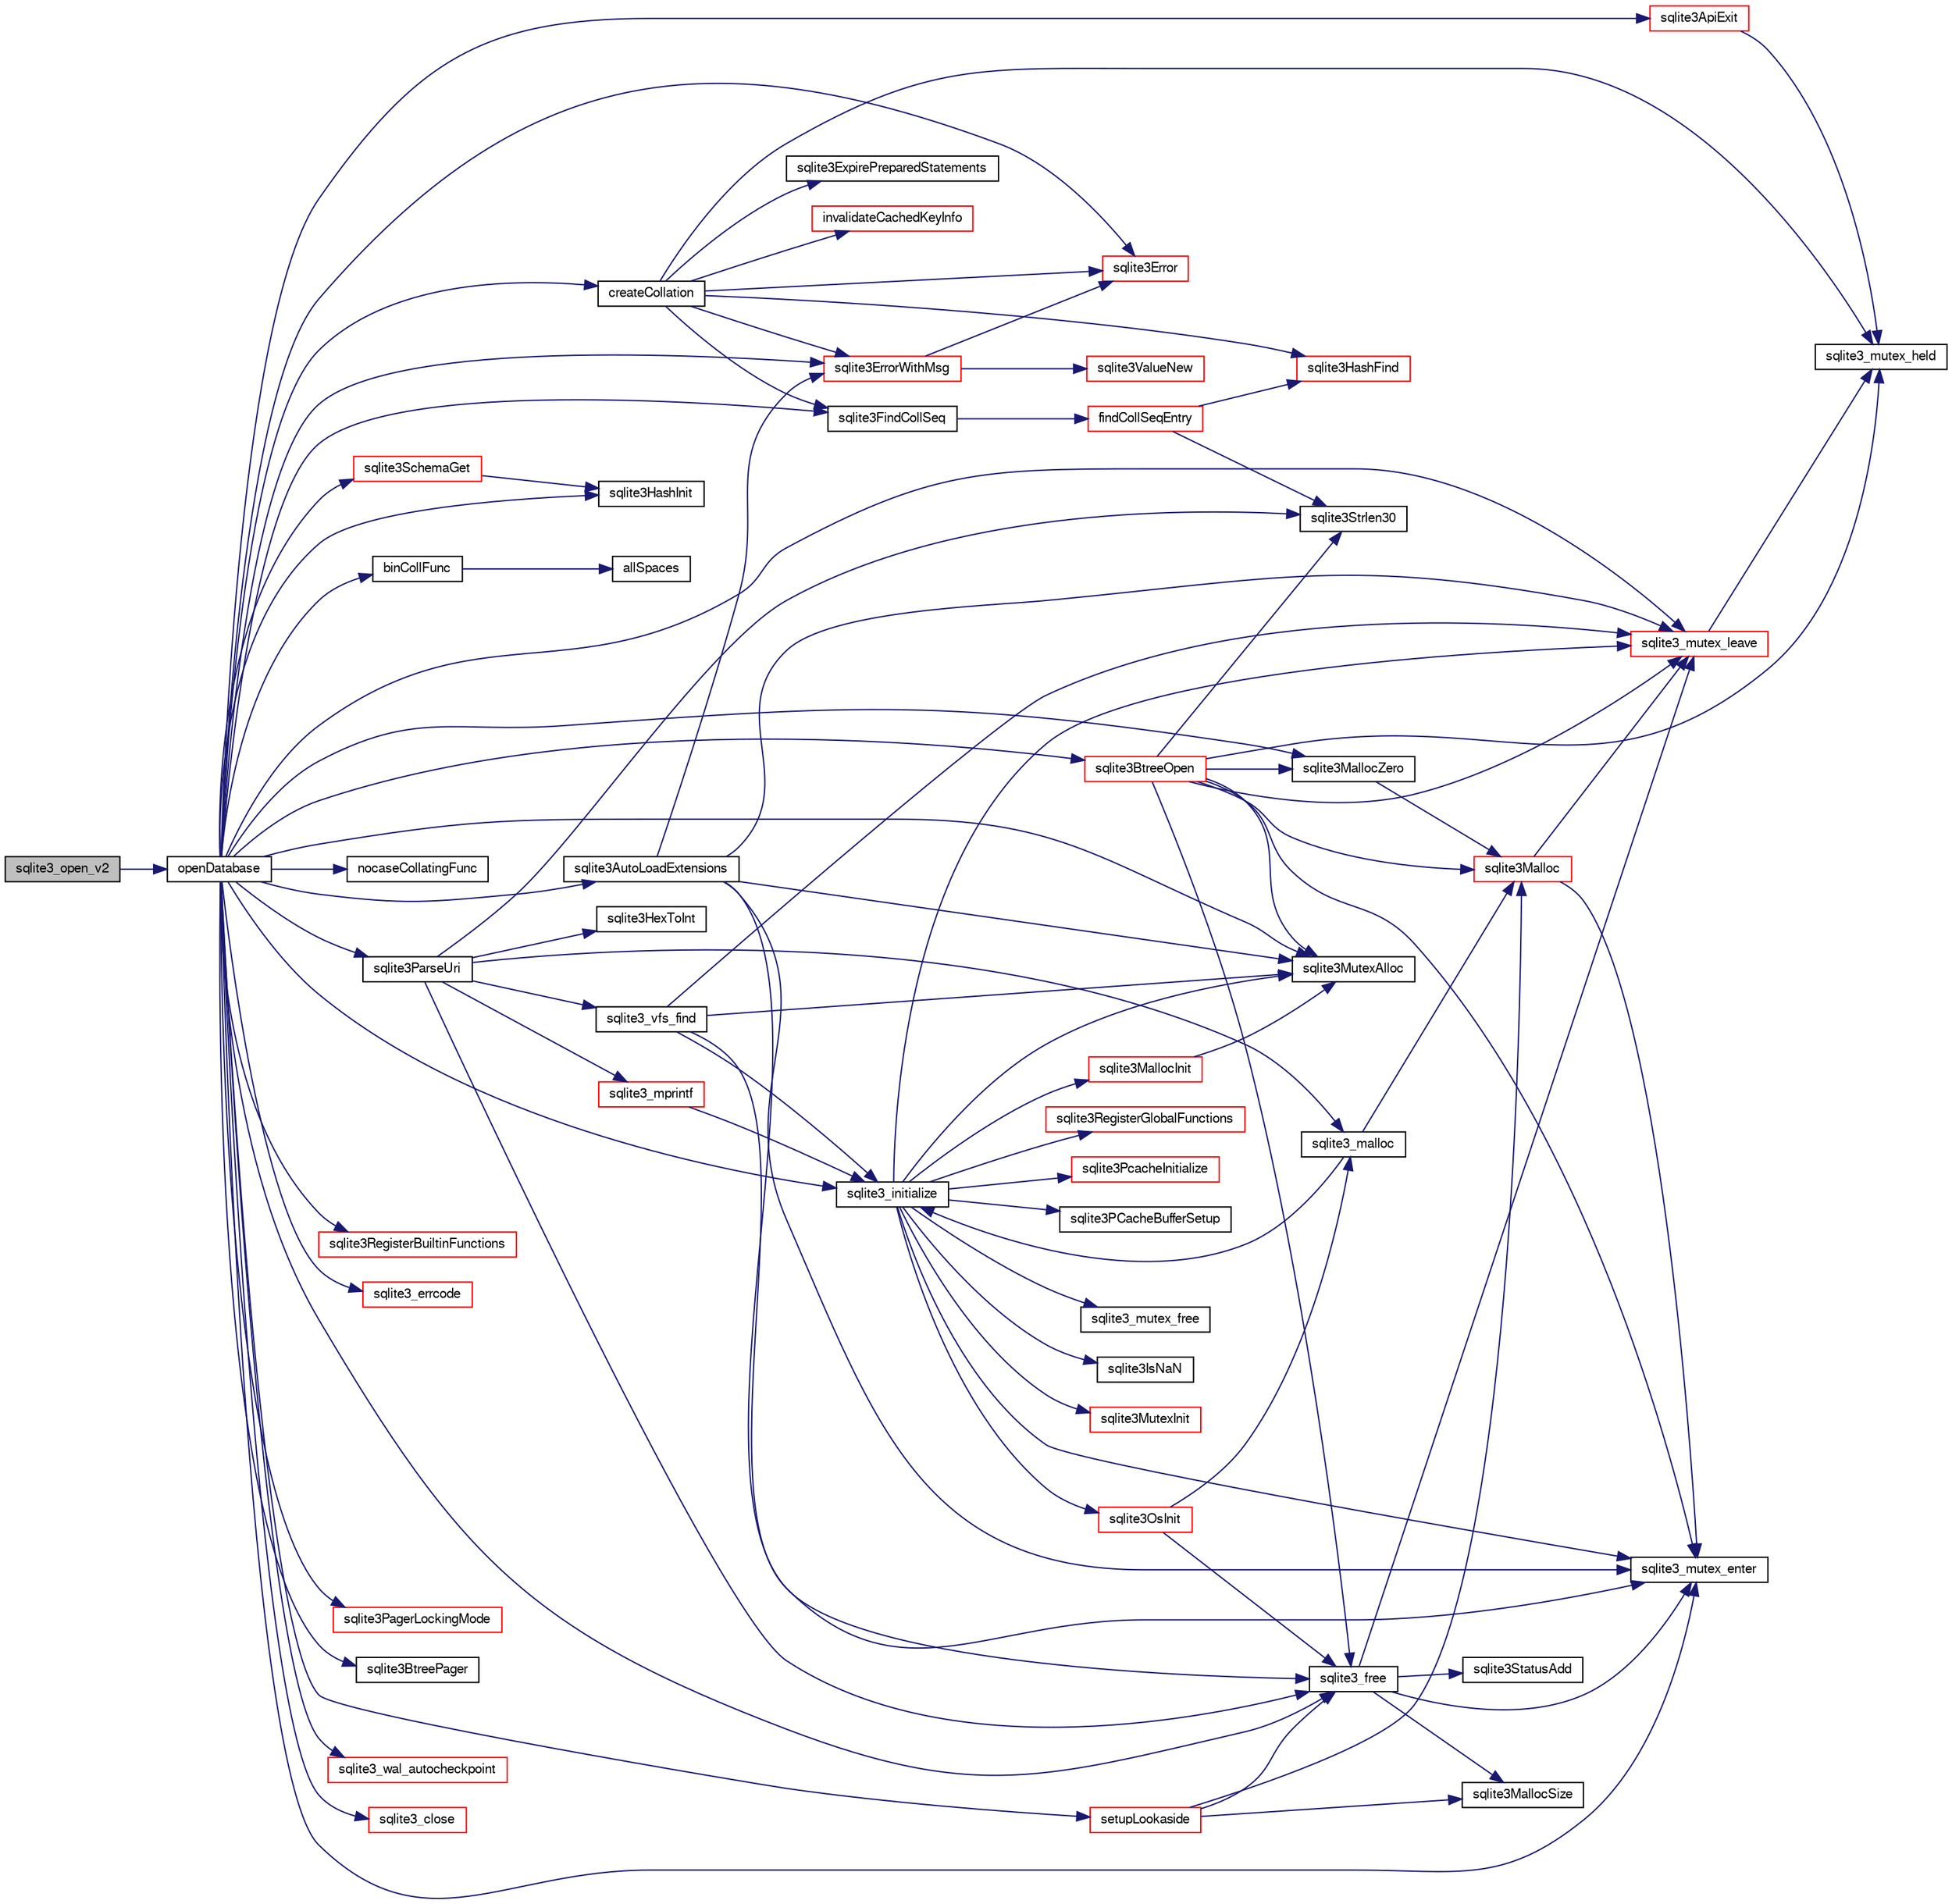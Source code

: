 digraph "sqlite3_open_v2"
{
  edge [fontname="FreeSans",fontsize="10",labelfontname="FreeSans",labelfontsize="10"];
  node [fontname="FreeSans",fontsize="10",shape=record];
  rankdir="LR";
  Node354017 [label="sqlite3_open_v2",height=0.2,width=0.4,color="black", fillcolor="grey75", style="filled", fontcolor="black"];
  Node354017 -> Node354018 [color="midnightblue",fontsize="10",style="solid",fontname="FreeSans"];
  Node354018 [label="openDatabase",height=0.2,width=0.4,color="black", fillcolor="white", style="filled",URL="$sqlite3_8c.html#a6a9c3bc3a64234e863413f41db473758"];
  Node354018 -> Node354019 [color="midnightblue",fontsize="10",style="solid",fontname="FreeSans"];
  Node354019 [label="sqlite3_initialize",height=0.2,width=0.4,color="black", fillcolor="white", style="filled",URL="$sqlite3_8c.html#ab0c0ee2d5d4cf8b28e9572296a8861df"];
  Node354019 -> Node354020 [color="midnightblue",fontsize="10",style="solid",fontname="FreeSans"];
  Node354020 [label="sqlite3MutexInit",height=0.2,width=0.4,color="red", fillcolor="white", style="filled",URL="$sqlite3_8c.html#a7906afcdd1cdb3d0007eb932398a1158"];
  Node354019 -> Node354050 [color="midnightblue",fontsize="10",style="solid",fontname="FreeSans"];
  Node354050 [label="sqlite3MutexAlloc",height=0.2,width=0.4,color="black", fillcolor="white", style="filled",URL="$sqlite3_8c.html#a0e3f432ee581f6876b590e7ad7e84e19"];
  Node354019 -> Node354027 [color="midnightblue",fontsize="10",style="solid",fontname="FreeSans"];
  Node354027 [label="sqlite3_mutex_enter",height=0.2,width=0.4,color="black", fillcolor="white", style="filled",URL="$sqlite3_8c.html#a1c12cde690bd89f104de5cbad12a6bf5"];
  Node354019 -> Node354051 [color="midnightblue",fontsize="10",style="solid",fontname="FreeSans"];
  Node354051 [label="sqlite3MallocInit",height=0.2,width=0.4,color="red", fillcolor="white", style="filled",URL="$sqlite3_8c.html#a9e06f9e7cad0d83ce80ab493c9533552"];
  Node354051 -> Node354050 [color="midnightblue",fontsize="10",style="solid",fontname="FreeSans"];
  Node354019 -> Node354033 [color="midnightblue",fontsize="10",style="solid",fontname="FreeSans"];
  Node354033 [label="sqlite3_mutex_leave",height=0.2,width=0.4,color="red", fillcolor="white", style="filled",URL="$sqlite3_8c.html#a5838d235601dbd3c1fa993555c6bcc93"];
  Node354033 -> Node354029 [color="midnightblue",fontsize="10",style="solid",fontname="FreeSans"];
  Node354029 [label="sqlite3_mutex_held",height=0.2,width=0.4,color="black", fillcolor="white", style="filled",URL="$sqlite3_8c.html#acf77da68932b6bc163c5e68547ecc3e7"];
  Node354019 -> Node354146 [color="midnightblue",fontsize="10",style="solid",fontname="FreeSans"];
  Node354146 [label="sqlite3RegisterGlobalFunctions",height=0.2,width=0.4,color="red", fillcolor="white", style="filled",URL="$sqlite3_8c.html#a9f75bd111010f29e1b8d74344473c4ec"];
  Node354019 -> Node354294 [color="midnightblue",fontsize="10",style="solid",fontname="FreeSans"];
  Node354294 [label="sqlite3PcacheInitialize",height=0.2,width=0.4,color="red", fillcolor="white", style="filled",URL="$sqlite3_8c.html#a2902c61ddc88bea002c4d69fe4052b1f"];
  Node354019 -> Node354295 [color="midnightblue",fontsize="10",style="solid",fontname="FreeSans"];
  Node354295 [label="sqlite3OsInit",height=0.2,width=0.4,color="red", fillcolor="white", style="filled",URL="$sqlite3_8c.html#afeaa886fe1ca086a30fd278b1d069762"];
  Node354295 -> Node354108 [color="midnightblue",fontsize="10",style="solid",fontname="FreeSans"];
  Node354108 [label="sqlite3_malloc",height=0.2,width=0.4,color="black", fillcolor="white", style="filled",URL="$sqlite3_8c.html#ac79dba55fc32b6a840cf5a9769bce7cd"];
  Node354108 -> Node354019 [color="midnightblue",fontsize="10",style="solid",fontname="FreeSans"];
  Node354108 -> Node354026 [color="midnightblue",fontsize="10",style="solid",fontname="FreeSans"];
  Node354026 [label="sqlite3Malloc",height=0.2,width=0.4,color="red", fillcolor="white", style="filled",URL="$sqlite3_8c.html#a361a2eaa846b1885f123abe46f5d8b2b"];
  Node354026 -> Node354027 [color="midnightblue",fontsize="10",style="solid",fontname="FreeSans"];
  Node354026 -> Node354033 [color="midnightblue",fontsize="10",style="solid",fontname="FreeSans"];
  Node354295 -> Node354038 [color="midnightblue",fontsize="10",style="solid",fontname="FreeSans"];
  Node354038 [label="sqlite3_free",height=0.2,width=0.4,color="black", fillcolor="white", style="filled",URL="$sqlite3_8c.html#a6552349e36a8a691af5487999ab09519"];
  Node354038 -> Node354027 [color="midnightblue",fontsize="10",style="solid",fontname="FreeSans"];
  Node354038 -> Node354036 [color="midnightblue",fontsize="10",style="solid",fontname="FreeSans"];
  Node354036 [label="sqlite3StatusAdd",height=0.2,width=0.4,color="black", fillcolor="white", style="filled",URL="$sqlite3_8c.html#afa029f93586aeab4cc85360905dae9cd"];
  Node354038 -> Node354035 [color="midnightblue",fontsize="10",style="solid",fontname="FreeSans"];
  Node354035 [label="sqlite3MallocSize",height=0.2,width=0.4,color="black", fillcolor="white", style="filled",URL="$sqlite3_8c.html#acf5d2a5f35270bafb050bd2def576955"];
  Node354038 -> Node354033 [color="midnightblue",fontsize="10",style="solid",fontname="FreeSans"];
  Node354019 -> Node354299 [color="midnightblue",fontsize="10",style="solid",fontname="FreeSans"];
  Node354299 [label="sqlite3PCacheBufferSetup",height=0.2,width=0.4,color="black", fillcolor="white", style="filled",URL="$sqlite3_8c.html#ad18a1eebefdfbc4254f473f7b0101937"];
  Node354019 -> Node354300 [color="midnightblue",fontsize="10",style="solid",fontname="FreeSans"];
  Node354300 [label="sqlite3_mutex_free",height=0.2,width=0.4,color="black", fillcolor="white", style="filled",URL="$sqlite3_8c.html#a2db2e72e08f6873afa9c61b0ec726fec"];
  Node354019 -> Node354082 [color="midnightblue",fontsize="10",style="solid",fontname="FreeSans"];
  Node354082 [label="sqlite3IsNaN",height=0.2,width=0.4,color="black", fillcolor="white", style="filled",URL="$sqlite3_8c.html#aed4d78203877c3486765ccbc7feebb50"];
  Node354018 -> Node354025 [color="midnightblue",fontsize="10",style="solid",fontname="FreeSans"];
  Node354025 [label="sqlite3MallocZero",height=0.2,width=0.4,color="black", fillcolor="white", style="filled",URL="$sqlite3_8c.html#ab3e07a30b9b5471f9f5e8f9cb7229934"];
  Node354025 -> Node354026 [color="midnightblue",fontsize="10",style="solid",fontname="FreeSans"];
  Node354018 -> Node354050 [color="midnightblue",fontsize="10",style="solid",fontname="FreeSans"];
  Node354018 -> Node354038 [color="midnightblue",fontsize="10",style="solid",fontname="FreeSans"];
  Node354018 -> Node354027 [color="midnightblue",fontsize="10",style="solid",fontname="FreeSans"];
  Node354018 -> Node354301 [color="midnightblue",fontsize="10",style="solid",fontname="FreeSans"];
  Node354301 [label="sqlite3HashInit",height=0.2,width=0.4,color="black", fillcolor="white", style="filled",URL="$sqlite3_8c.html#a666b28838d58955f60dccd84931fdf75"];
  Node354018 -> Node354302 [color="midnightblue",fontsize="10",style="solid",fontname="FreeSans"];
  Node354302 [label="createCollation",height=0.2,width=0.4,color="black", fillcolor="white", style="filled",URL="$sqlite3_8c.html#a29def4ce28811a857e968b3f238d2dd1"];
  Node354302 -> Node354029 [color="midnightblue",fontsize="10",style="solid",fontname="FreeSans"];
  Node354302 -> Node354303 [color="midnightblue",fontsize="10",style="solid",fontname="FreeSans"];
  Node354303 [label="sqlite3FindCollSeq",height=0.2,width=0.4,color="black", fillcolor="white", style="filled",URL="$sqlite3_8c.html#ac4f91d39f24a6435de12698fdb16bc14"];
  Node354303 -> Node354304 [color="midnightblue",fontsize="10",style="solid",fontname="FreeSans"];
  Node354304 [label="findCollSeqEntry",height=0.2,width=0.4,color="red", fillcolor="white", style="filled",URL="$sqlite3_8c.html#aaf9ae07c81dca508e137b5880e94aa98"];
  Node354304 -> Node354305 [color="midnightblue",fontsize="10",style="solid",fontname="FreeSans"];
  Node354305 [label="sqlite3HashFind",height=0.2,width=0.4,color="red", fillcolor="white", style="filled",URL="$sqlite3_8c.html#a8ca124229470a66b4c9c141ded48e2aa"];
  Node354304 -> Node354083 [color="midnightblue",fontsize="10",style="solid",fontname="FreeSans"];
  Node354083 [label="sqlite3Strlen30",height=0.2,width=0.4,color="black", fillcolor="white", style="filled",URL="$sqlite3_8c.html#a3dcd80ba41f1a308193dee74857b62a7"];
  Node354302 -> Node354313 [color="midnightblue",fontsize="10",style="solid",fontname="FreeSans"];
  Node354313 [label="sqlite3ErrorWithMsg",height=0.2,width=0.4,color="red", fillcolor="white", style="filled",URL="$sqlite3_8c.html#a11feb4cd8e77d59df266587cfe1b2641"];
  Node354313 -> Node354241 [color="midnightblue",fontsize="10",style="solid",fontname="FreeSans"];
  Node354241 [label="sqlite3Error",height=0.2,width=0.4,color="red", fillcolor="white", style="filled",URL="$sqlite3_8c.html#a4ba5e8be78db50d5538dcaa45bcf74d3"];
  Node354313 -> Node354314 [color="midnightblue",fontsize="10",style="solid",fontname="FreeSans"];
  Node354314 [label="sqlite3ValueNew",height=0.2,width=0.4,color="red", fillcolor="white", style="filled",URL="$sqlite3_8c.html#ad40a378778daff2d574bec905e35828b"];
  Node354302 -> Node354316 [color="midnightblue",fontsize="10",style="solid",fontname="FreeSans"];
  Node354316 [label="sqlite3ExpirePreparedStatements",height=0.2,width=0.4,color="black", fillcolor="white", style="filled",URL="$sqlite3_8c.html#af8baf566e769881b3d0bbdb0d2b4cdfe"];
  Node354302 -> Node354317 [color="midnightblue",fontsize="10",style="solid",fontname="FreeSans"];
  Node354317 [label="invalidateCachedKeyInfo",height=0.2,width=0.4,color="red", fillcolor="white", style="filled",URL="$sqlite3_8c.html#aa51ec313a2008d71a008b181efabff79"];
  Node354302 -> Node354305 [color="midnightblue",fontsize="10",style="solid",fontname="FreeSans"];
  Node354302 -> Node354241 [color="midnightblue",fontsize="10",style="solid",fontname="FreeSans"];
  Node354018 -> Node354325 [color="midnightblue",fontsize="10",style="solid",fontname="FreeSans"];
  Node354325 [label="binCollFunc",height=0.2,width=0.4,color="black", fillcolor="white", style="filled",URL="$sqlite3_8c.html#a2ed2953bf6ab877d1ba84372856e5d7c"];
  Node354325 -> Node354326 [color="midnightblue",fontsize="10",style="solid",fontname="FreeSans"];
  Node354326 [label="allSpaces",height=0.2,width=0.4,color="black", fillcolor="white", style="filled",URL="$sqlite3_8c.html#ad57090497c424eb7fa5c68c3e98eaa60"];
  Node354018 -> Node354303 [color="midnightblue",fontsize="10",style="solid",fontname="FreeSans"];
  Node354018 -> Node354327 [color="midnightblue",fontsize="10",style="solid",fontname="FreeSans"];
  Node354327 [label="nocaseCollatingFunc",height=0.2,width=0.4,color="black", fillcolor="white", style="filled",URL="$sqlite3_8c.html#ab5fba2fbaa7e50ef408141e3cc4ccb6f"];
  Node354018 -> Node354328 [color="midnightblue",fontsize="10",style="solid",fontname="FreeSans"];
  Node354328 [label="sqlite3ParseUri",height=0.2,width=0.4,color="black", fillcolor="white", style="filled",URL="$sqlite3_8c.html#aaa912f29a67460d8b2186c97056e8767"];
  Node354328 -> Node354083 [color="midnightblue",fontsize="10",style="solid",fontname="FreeSans"];
  Node354328 -> Node354108 [color="midnightblue",fontsize="10",style="solid",fontname="FreeSans"];
  Node354328 -> Node354198 [color="midnightblue",fontsize="10",style="solid",fontname="FreeSans"];
  Node354198 [label="sqlite3_mprintf",height=0.2,width=0.4,color="red", fillcolor="white", style="filled",URL="$sqlite3_8c.html#a4ae85b8d9051570b833812ea1f7d632a"];
  Node354198 -> Node354019 [color="midnightblue",fontsize="10",style="solid",fontname="FreeSans"];
  Node354328 -> Node354329 [color="midnightblue",fontsize="10",style="solid",fontname="FreeSans"];
  Node354329 [label="sqlite3HexToInt",height=0.2,width=0.4,color="black", fillcolor="white", style="filled",URL="$sqlite3_8c.html#ae3802c77b18399c03c8c9f973ff47239"];
  Node354328 -> Node354206 [color="midnightblue",fontsize="10",style="solid",fontname="FreeSans"];
  Node354206 [label="sqlite3_vfs_find",height=0.2,width=0.4,color="black", fillcolor="white", style="filled",URL="$sqlite3_8c.html#a009b28f3d275077f7bb7f3ef37de6095"];
  Node354206 -> Node354019 [color="midnightblue",fontsize="10",style="solid",fontname="FreeSans"];
  Node354206 -> Node354050 [color="midnightblue",fontsize="10",style="solid",fontname="FreeSans"];
  Node354206 -> Node354027 [color="midnightblue",fontsize="10",style="solid",fontname="FreeSans"];
  Node354206 -> Node354033 [color="midnightblue",fontsize="10",style="solid",fontname="FreeSans"];
  Node354328 -> Node354038 [color="midnightblue",fontsize="10",style="solid",fontname="FreeSans"];
  Node354018 -> Node354313 [color="midnightblue",fontsize="10",style="solid",fontname="FreeSans"];
  Node354018 -> Node354330 [color="midnightblue",fontsize="10",style="solid",fontname="FreeSans"];
  Node354330 [label="sqlite3BtreeOpen",height=0.2,width=0.4,color="red", fillcolor="white", style="filled",URL="$sqlite3_8c.html#a13dcb44dc34af6ce9d38de9c5aa975f9"];
  Node354330 -> Node354029 [color="midnightblue",fontsize="10",style="solid",fontname="FreeSans"];
  Node354330 -> Node354025 [color="midnightblue",fontsize="10",style="solid",fontname="FreeSans"];
  Node354330 -> Node354026 [color="midnightblue",fontsize="10",style="solid",fontname="FreeSans"];
  Node354330 -> Node354038 [color="midnightblue",fontsize="10",style="solid",fontname="FreeSans"];
  Node354330 -> Node354083 [color="midnightblue",fontsize="10",style="solid",fontname="FreeSans"];
  Node354330 -> Node354050 [color="midnightblue",fontsize="10",style="solid",fontname="FreeSans"];
  Node354330 -> Node354027 [color="midnightblue",fontsize="10",style="solid",fontname="FreeSans"];
  Node354330 -> Node354033 [color="midnightblue",fontsize="10",style="solid",fontname="FreeSans"];
  Node354018 -> Node354241 [color="midnightblue",fontsize="10",style="solid",fontname="FreeSans"];
  Node354018 -> Node354536 [color="midnightblue",fontsize="10",style="solid",fontname="FreeSans"];
  Node354536 [label="sqlite3SchemaGet",height=0.2,width=0.4,color="red", fillcolor="white", style="filled",URL="$sqlite3_8c.html#aea657029436ec374cbd09f8cc2747169"];
  Node354536 -> Node354301 [color="midnightblue",fontsize="10",style="solid",fontname="FreeSans"];
  Node354018 -> Node354982 [color="midnightblue",fontsize="10",style="solid",fontname="FreeSans"];
  Node354982 [label="sqlite3RegisterBuiltinFunctions",height=0.2,width=0.4,color="red", fillcolor="white", style="filled",URL="$sqlite3_8c.html#aac92d3a6ec24725a7979ee04de350853"];
  Node354018 -> Node354935 [color="midnightblue",fontsize="10",style="solid",fontname="FreeSans"];
  Node354935 [label="sqlite3_errcode",height=0.2,width=0.4,color="red", fillcolor="white", style="filled",URL="$sqlite3_8c.html#a79bd13f5c8b7a6ccc6fd76fc7fc2104c"];
  Node354018 -> Node354988 [color="midnightblue",fontsize="10",style="solid",fontname="FreeSans"];
  Node354988 [label="sqlite3AutoLoadExtensions",height=0.2,width=0.4,color="black", fillcolor="white", style="filled",URL="$sqlite3_8c.html#acefd619cbbfb843d294ec4862b0b5b43"];
  Node354988 -> Node354050 [color="midnightblue",fontsize="10",style="solid",fontname="FreeSans"];
  Node354988 -> Node354027 [color="midnightblue",fontsize="10",style="solid",fontname="FreeSans"];
  Node354988 -> Node354033 [color="midnightblue",fontsize="10",style="solid",fontname="FreeSans"];
  Node354988 -> Node354313 [color="midnightblue",fontsize="10",style="solid",fontname="FreeSans"];
  Node354988 -> Node354038 [color="midnightblue",fontsize="10",style="solid",fontname="FreeSans"];
  Node354018 -> Node354989 [color="midnightblue",fontsize="10",style="solid",fontname="FreeSans"];
  Node354989 [label="sqlite3PagerLockingMode",height=0.2,width=0.4,color="red", fillcolor="white", style="filled",URL="$sqlite3_8c.html#a169a4fb259aab3f9681d51c17026eebb"];
  Node354018 -> Node354424 [color="midnightblue",fontsize="10",style="solid",fontname="FreeSans"];
  Node354424 [label="sqlite3BtreePager",height=0.2,width=0.4,color="black", fillcolor="white", style="filled",URL="$sqlite3_8c.html#aa0b1925984c0d8606d760b8fa27a4d7c"];
  Node354018 -> Node354991 [color="midnightblue",fontsize="10",style="solid",fontname="FreeSans"];
  Node354991 [label="setupLookaside",height=0.2,width=0.4,color="red", fillcolor="white", style="filled",URL="$sqlite3_8c.html#a83e30e8059c0e1a0537a569a91ce81e5"];
  Node354991 -> Node354038 [color="midnightblue",fontsize="10",style="solid",fontname="FreeSans"];
  Node354991 -> Node354026 [color="midnightblue",fontsize="10",style="solid",fontname="FreeSans"];
  Node354991 -> Node354035 [color="midnightblue",fontsize="10",style="solid",fontname="FreeSans"];
  Node354018 -> Node354992 [color="midnightblue",fontsize="10",style="solid",fontname="FreeSans"];
  Node354992 [label="sqlite3_wal_autocheckpoint",height=0.2,width=0.4,color="red", fillcolor="white", style="filled",URL="$sqlite3_8c.html#acdc3742b48372dce0e839ce0f89747be"];
  Node354018 -> Node354033 [color="midnightblue",fontsize="10",style="solid",fontname="FreeSans"];
  Node354018 -> Node354998 [color="midnightblue",fontsize="10",style="solid",fontname="FreeSans"];
  Node354998 [label="sqlite3_close",height=0.2,width=0.4,color="red", fillcolor="white", style="filled",URL="$sqlite3_8c.html#ac43c9032fc6ef3b2a231dc3a9fa44b2d"];
  Node354018 -> Node354239 [color="midnightblue",fontsize="10",style="solid",fontname="FreeSans"];
  Node354239 [label="sqlite3ApiExit",height=0.2,width=0.4,color="red", fillcolor="white", style="filled",URL="$sqlite3_8c.html#ae5a967ec6172298db98b6090bbd1dd9b"];
  Node354239 -> Node354029 [color="midnightblue",fontsize="10",style="solid",fontname="FreeSans"];
}
